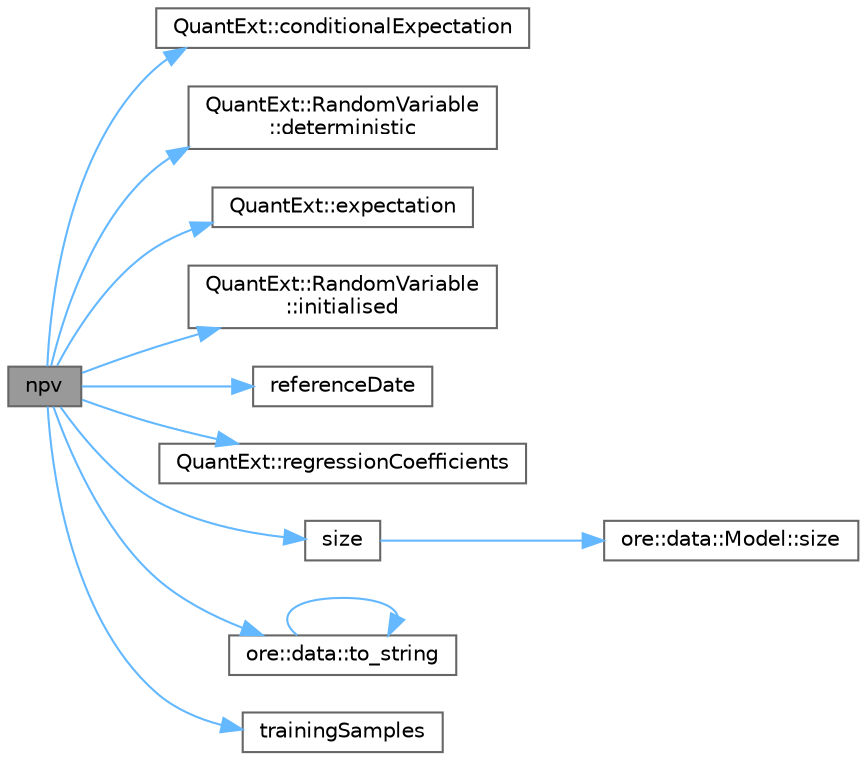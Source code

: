 digraph "npv"
{
 // INTERACTIVE_SVG=YES
 // LATEX_PDF_SIZE
  bgcolor="transparent";
  edge [fontname=Helvetica,fontsize=10,labelfontname=Helvetica,labelfontsize=10];
  node [fontname=Helvetica,fontsize=10,shape=box,height=0.2,width=0.4];
  rankdir="LR";
  Node1 [label="npv",height=0.2,width=0.4,color="gray40", fillcolor="grey60", style="filled", fontcolor="black",tooltip=" "];
  Node1 -> Node2 [color="steelblue1",style="solid"];
  Node2 [label="QuantExt::conditionalExpectation",height=0.2,width=0.4,color="grey40", fillcolor="white", style="filled",URL="C:/dev/ORE/documentation/QuantExt/doc/quantext.tag$namespace_quant_ext.html#aa20ffa6fc84566f721a455a1bb72502b",tooltip=" "];
  Node1 -> Node3 [color="steelblue1",style="solid"];
  Node3 [label="QuantExt::RandomVariable\l::deterministic",height=0.2,width=0.4,color="grey40", fillcolor="white", style="filled",URL="C:/dev/ORE/documentation/QuantExt/doc/quantext.tag$struct_quant_ext_1_1_random_variable.html#a6e0fdc031c26ed1d1a956019d2cee4a1",tooltip=" "];
  Node1 -> Node4 [color="steelblue1",style="solid"];
  Node4 [label="QuantExt::expectation",height=0.2,width=0.4,color="grey40", fillcolor="white", style="filled",URL="C:/dev/ORE/documentation/QuantExt/doc/quantext.tag$namespace_quant_ext.html#a8c7149e5256e71f377e1810576ac6b4c",tooltip=" "];
  Node1 -> Node5 [color="steelblue1",style="solid"];
  Node5 [label="QuantExt::RandomVariable\l::initialised",height=0.2,width=0.4,color="grey40", fillcolor="white", style="filled",URL="C:/dev/ORE/documentation/QuantExt/doc/quantext.tag$struct_quant_ext_1_1_random_variable.html#adaeda39d7b8cc716a40c4da65b00ba77",tooltip=" "];
  Node1 -> Node6 [color="steelblue1",style="solid"];
  Node6 [label="referenceDate",height=0.2,width=0.4,color="grey40", fillcolor="white", style="filled",URL="$classore_1_1data_1_1_gaussian_cam.html#a5ce8b0af276b7c06ab424e688ae2d318",tooltip=" "];
  Node1 -> Node7 [color="steelblue1",style="solid"];
  Node7 [label="QuantExt::regressionCoefficients",height=0.2,width=0.4,color="grey40", fillcolor="white", style="filled",URL="C:/dev/ORE/documentation/QuantExt/doc/quantext.tag$namespace_quant_ext.html#a548cb27798b6f38a502e71240377a255",tooltip=" "];
  Node1 -> Node8 [color="steelblue1",style="solid"];
  Node8 [label="size",height=0.2,width=0.4,color="grey40", fillcolor="white", style="filled",URL="$classore_1_1data_1_1_gaussian_cam.html#a22f414d57ba9b94e5696ae6fb61352a2",tooltip=" "];
  Node8 -> Node9 [color="steelblue1",style="solid"];
  Node9 [label="ore::data::Model::size",height=0.2,width=0.4,color="grey40", fillcolor="white", style="filled",URL="$classore_1_1data_1_1_model.html#a9edcd102946c4e3bd0bcdba2fc64e397",tooltip=" "];
  Node1 -> Node10 [color="steelblue1",style="solid"];
  Node10 [label="ore::data::to_string",height=0.2,width=0.4,color="grey40", fillcolor="white", style="filled",URL="$namespaceore_1_1data.html#a86651dfeb5c18ee891f7a4734d8cf455",tooltip=" "];
  Node10 -> Node10 [color="steelblue1",style="solid"];
  Node1 -> Node11 [color="steelblue1",style="solid"];
  Node11 [label="trainingSamples",height=0.2,width=0.4,color="grey40", fillcolor="white", style="filled",URL="$classore_1_1data_1_1_gaussian_cam.html#ac41c73ef8085aa5b72bf6009f56011ff",tooltip=" "];
}
